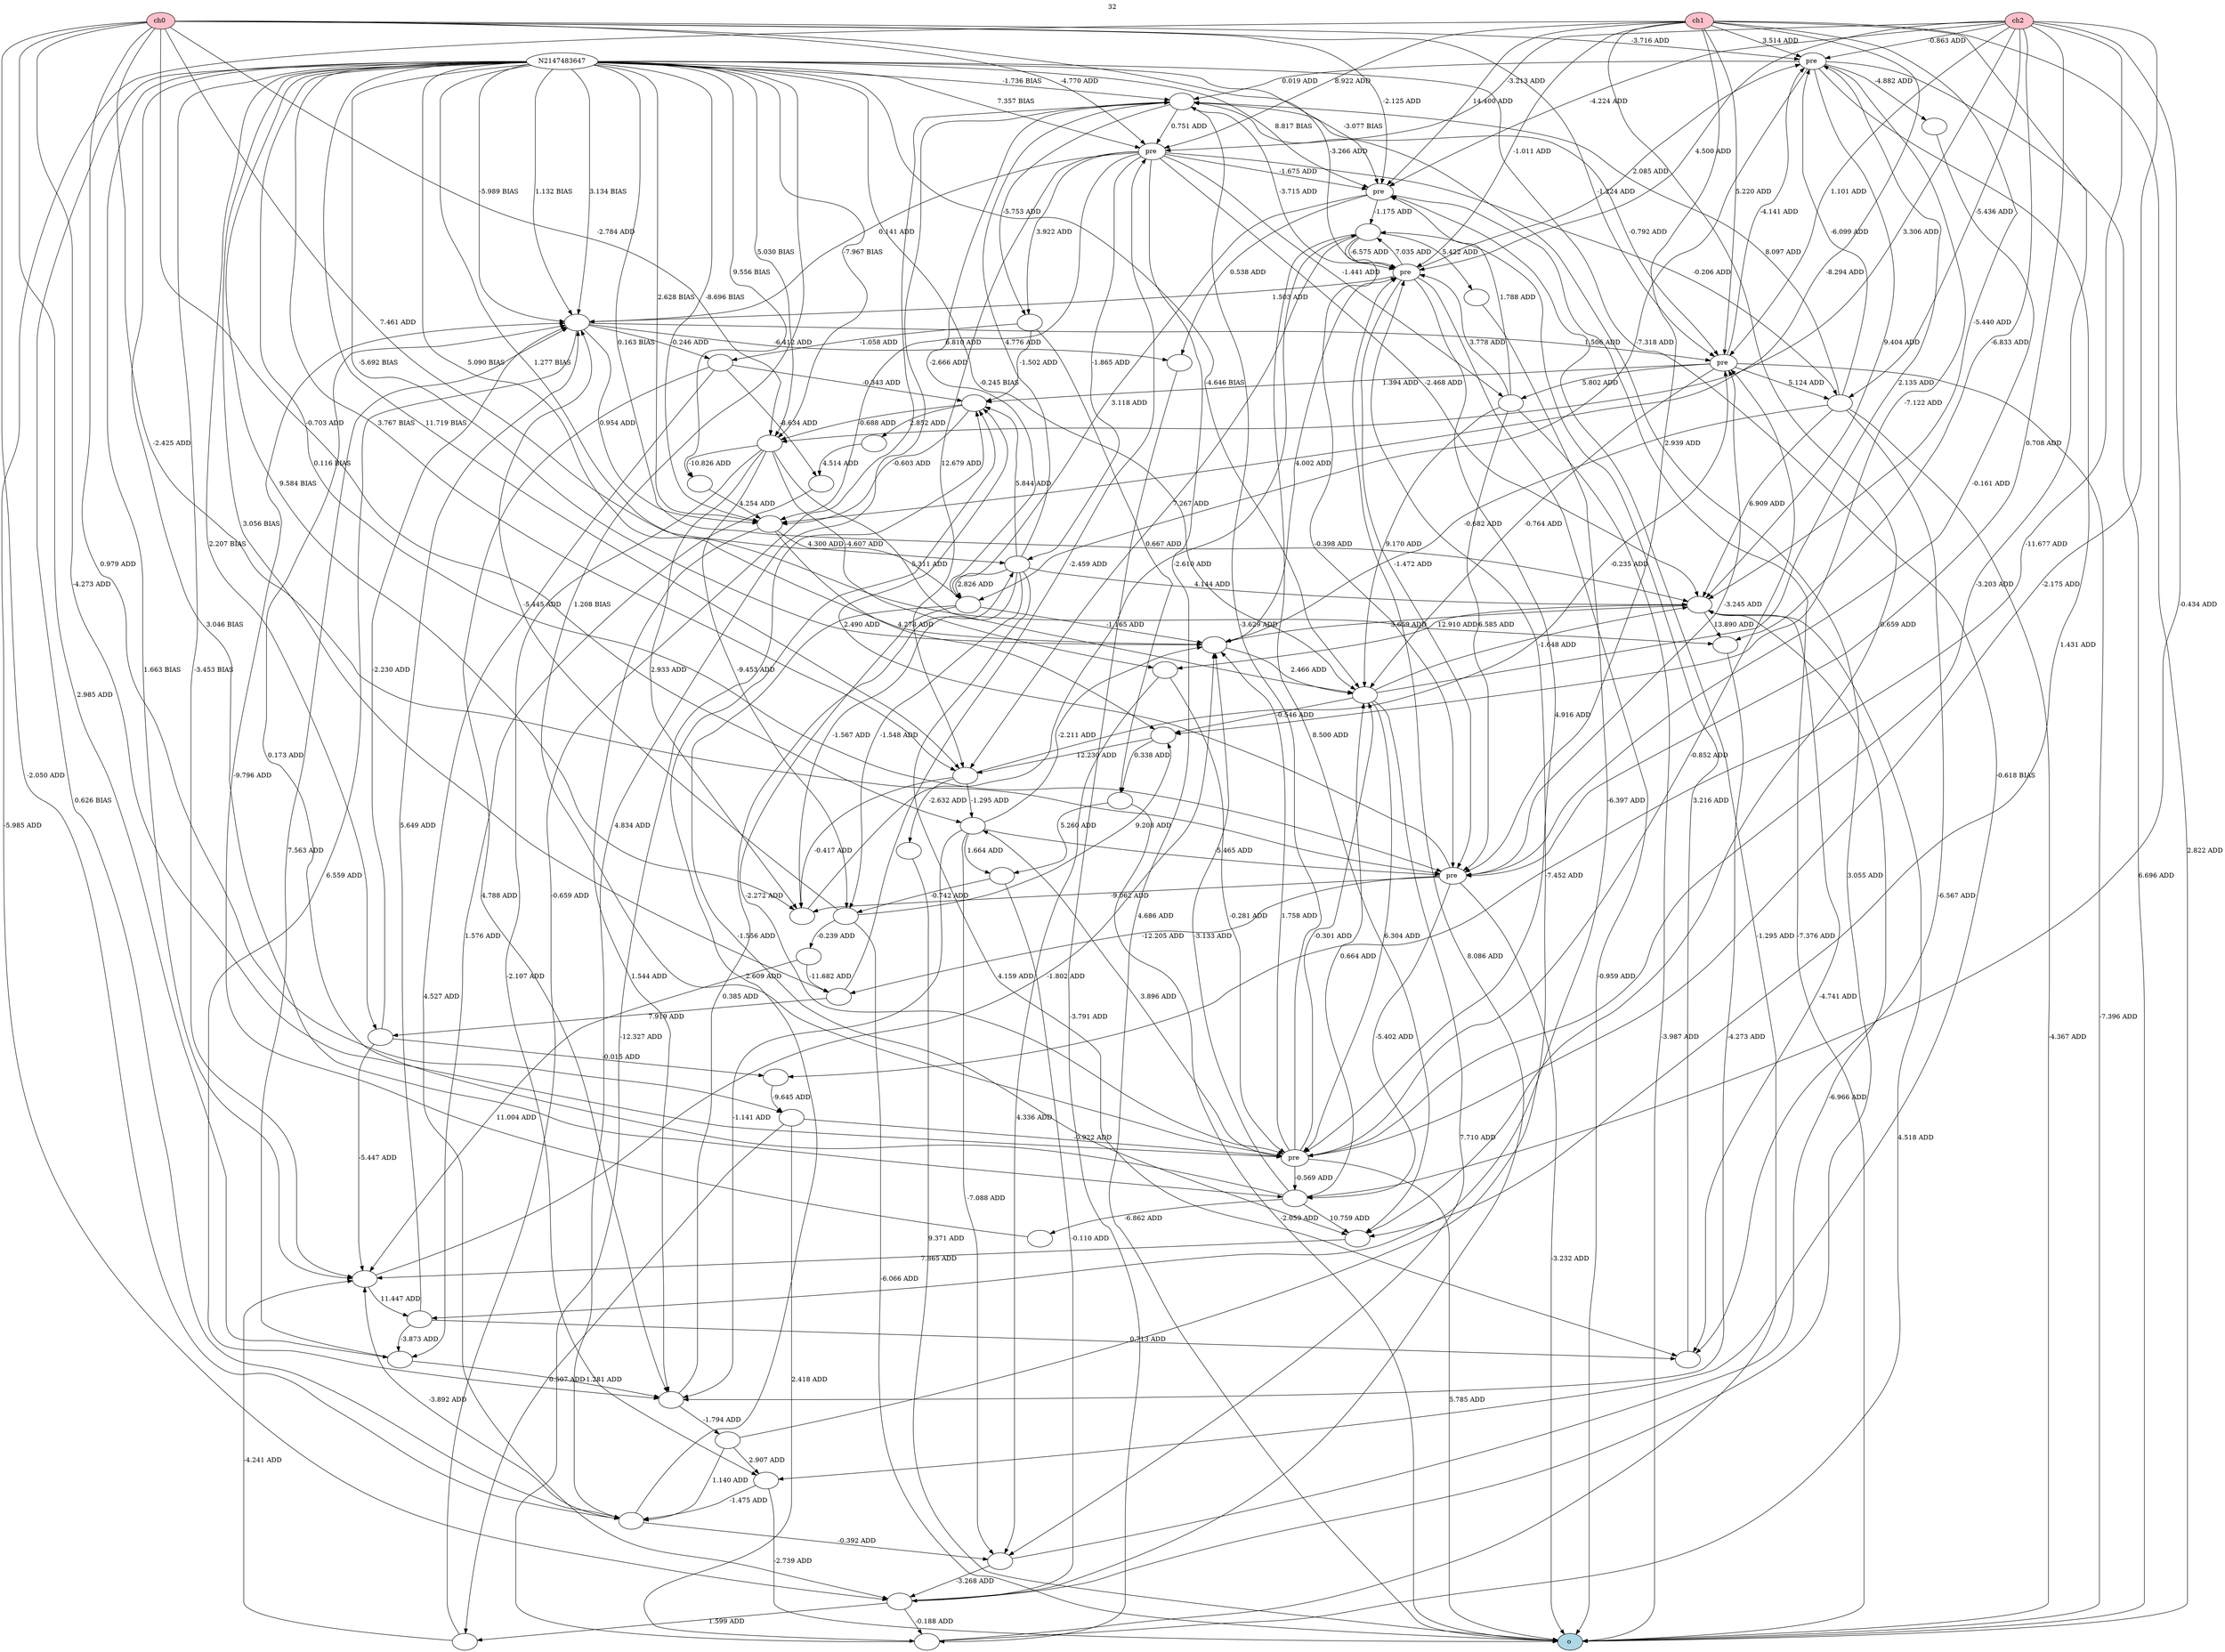 digraph g {
graph [overlap="false"];
N251372 -> N251365 [label="-3.716 ADD"];
N251372 -> N251366 [label="-4.770 ADD"];
N251372 -> N251369 [label="-4.273 ADD"];
N251372 -> N251371 [label="-1.224 ADD"];
N251372 -> N251368 [label="-2.125 ADD"];
N251372 -> N251370 [label="-3.266 ADD"];
N251372 -> N251367 [label="-2.425 ADD"];
N251373 -> N251365 [label="-0.863 ADD"];
N251373 -> N251366 [label="-3.213 ADD"];
N251373 -> N251369 [label="-2.175 ADD"];
N251373 -> N251371 [label="1.101 ADD"];
N251373 -> N251368 [label="-4.224 ADD"];
N251373 -> N251370 [label="4.500 ADD"];
N251373 -> N251367 [label="0.708 ADD"];
N251374 -> N251365 [label="3.514 ADD"];
N251374 -> N251366 [label="8.922 ADD"];
N251374 -> N251369 [label="-3.203 ADD"];
N251374 -> N251371 [label="5.220 ADD"];
N251374 -> N251368 [label="14.400 ADD"];
N251374 -> N251370 [label="-1.011 ADD"];
N251374 -> N251367 [label="2.939 ADD"];
N251365 -> N251375 [label="6.696 ADD"];
N251366 -> N251375 [label="4.686 ADD"];
N251369 -> N251375 [label="5.785 ADD"];
N251371 -> N251375 [label="-7.396 ADD"];
N251368 -> N251375 [label="-7.376 ADD"];
N251370 -> N251375 [label="-0.959 ADD"];
N251367 -> N251375 [label="-3.232 ADD"];
N251367 -> N251371 [label="-3.245 ADD"];
N251366 -> N252250 [label="-0.206 ADD"];
N252250 -> N251365 [label="-6.099 ADD"];
N251369 -> N253476 [label="-0.301 ADD"];
N253476 -> N251369 [label="6.304 ADD"];
N251369 -> N251371 [label="-0.852 ADD"];
N251373 -> N252250 [label="-5.436 ADD"];
N251366 -> N257680 [label="-1.441 ADD"];
N257680 -> N251375 [label="-3.987 ADD"];
N251371 -> N252250 [label="5.124 ADD"];
N257680 -> N253476 [label="9.170 ADD"];
N2147483647 -> N251366 [label="7.357 BIAS"];
N251366 -> N251368 [label="-1.675 ADD"];
N251370 -> N258861 [label="1.503 ADD"];
N258861 -> N251371 [label="1.506 ADD"];
N251369 -> N259417 [label="1.758 ADD"];
N259417 -> N251370 [label="4.002 ADD"];
N2147483647 -> N251368 [label="-3.077 BIAS"];
N252250 -> N259417 [label="-0.682 ADD"];
N251371 -> N257680 [label="5.802 ADD"];
N251370 -> N251369 [label="4.916 ADD"];
N251370 -> N251367 [label="-1.472 ADD"];
N251374 -> N251375 [label="2.822 ADD"];
N251371 -> N251365 [label="-4.141 ADD"];
N2147483647 -> N251367 [label="0.116 BIAS"];
N259417 -> N253476 [label="2.466 ADD"];
N251366 -> N258861 [label="0.141 ADD"];
N251371 -> N253476 [label="-0.764 ADD"];
N2147483647 -> N259417 [label="5.090 BIAS"];
N257680 -> N251367 [label="6.585 ADD"];
N2147483647 -> N251369 [label="1.208 BIAS"];
N251370 -> N251365 [label="2.085 ADD"];
N2147483647 -> N253476 [label="-0.245 BIAS"];
N2147483647 -> N253476 [label="-4.646 BIAS"];
N2147483647 -> N258861 [label="3.134 BIAS"];
N252250 -> N275649 [label="8.097 ADD"];
N275649 -> N251366 [label="0.751 ADD"];
N251366 -> N278367 [label="-2.468 ADD"];
N278367 -> N259417 [label="3.659 ADD"];
N251374 -> N278744 [label="-5.985 ADD"];
N278744 -> N275649 [label="3.055 ADD"];
N252250 -> N251375 [label="-4.367 ADD"];
N251370 -> N280204 [label="7.035 ADD"];
N280204 -> N251370 [label="-6.575 ADD"];
N278744 -> N280208 [label="-0.188 ADD"];
N280208 -> N251368 [label="-1.295 ADD"];
N251372 -> N282771 [label="7.461 ADD"];
N282771 -> N259417 [label="-1.165 ADD"];
N257680 -> N251370 [label="3.778 ADD"];
N2147483647 -> N258861 [label="-5.989 BIAS"];
N251365 -> N282771 [label="-7.318 ADD"];
N2147483647 -> N275649 [label="-1.736 BIAS"];
N251372 -> N285974 [label="-0.703 ADD"];
N285974 -> N259417 [label="-2.211 ADD"];
N282771 -> N275649 [label="-2.666 ADD"];
N251374 -> N278367 [label="-5.440 ADD"];
N251367 -> N287992 [label="-12.205 ADD"];
N287992 -> N251366 [label="-2.459 ADD"];
N282771 -> N251369 [label="-2.272 ADD"];
N251366 -> N290156 [label="12.679 ADD"];
N290156 -> N251371 [label="-0.235 ADD"];
N278744 -> N295671 [label="1.599 ADD"];
N295671 -> N275649 [label="-0.659 ADD"];
N290156 -> N297257 [label="-0.417 ADD"];
N297257 -> N280204 [label="-2.610 ADD"];
N280204 -> N290156 [label="7.267 ADD"];
N280208 -> N278367 [label="4.518 ADD"];
N2147483647 -> N258861 [label="1.132 BIAS"];
N285974 -> N251367 [label="-5.465 ADD"];
N251369 -> N285974 [label="3.896 ADD"];
N251366 -> N306413 [label="-1.865 ADD"];
N306413 -> N275649 [label="4.776 ADD"];
N251365 -> N278367 [label="9.404 ADD"];
N257680 -> N251368 [label="1.788 ADD"];
N253476 -> N251365 [label="2.135 ADD"];
N251373 -> N310464 [label="-0.434 ADD"];
N310464 -> N258861 [label="0.173 ADD"];
N306413 -> N278367 [label="4.144 ADD"];
N285974 -> N311338 [label="-7.088 ADD"];
N311338 -> N278744 [label="-3.268 ADD"];
N2147483647 -> N278367 [label="0.163 BIAS"];
N290156 -> N285974 [label="-1.295 ADD"];
N251372 -> N319086 [label="-2.050 ADD"];
N319086 -> N311338 [label="-0.392 ADD"];
N295671 -> N319879 [label="-4.241 ADD"];
N319879 -> N259417 [label="-1.802 ADD"];
N258861 -> N322386 [label="0.954 ADD"];
N322386 -> N306413 [label="4.300 ADD"];
N253476 -> N278367 [label="-1.648 ADD"];
N2147483647 -> N287992 [label="3.056 BIAS"];
N251366 -> N322386 [label="6.810 ADD"];
N251368 -> N280204 [label="-1.175 ADD"];
N287992 -> N330347 [label="7.919 ADD"];
N330347 -> N258861 [label="-2.230 ADD"];
N306413 -> N331148 [label="-1.548 ADD"];
N331148 -> N258861 [label="-5.445 ADD"];
N2147483647 -> N310464 [label="3.046 BIAS"];
N275649 -> N251371 [label="-0.792 ADD"];
N251368 -> N335385 [label="0.538 ADD"];
N335385 -> N280208 [label="-3.791 ADD"];
N252250 -> N339815 [label="-6.567 ADD"];
N339815 -> N280204 [label="3.216 ADD"];
N253476 -> N311338 [label="7.710 ADD"];
N2147483647 -> N319879 [label="-3.453 BIAS"];
N251367 -> N354355 [label="2.490 ADD"];
N354355 -> N322386 [label="-0.603 ADD"];
N282771 -> N354358 [label="-1.556 ADD"];
N354358 -> N319879 [label="7.865 ADD"];
N322386 -> N354359 [label="1.544 ADD"];
N354359 -> N306413 [label="0.385 ADD"];
N251373 -> N355511 [label="-6.833 ADD"];
N355511 -> N354359 [label="-4.273 ADD"];
N251371 -> N354355 [label="1.394 ADD"];
N354359 -> N357019 [label="-1.794 ADD"];
N357019 -> N319086 [label="1.140 ADD"];
N275649 -> N357882 [label="-5.753 ADD"];
N357882 -> N354355 [label="-1.502 ADD"];
N2147483647 -> N251368 [label="8.817 BIAS"];
N251367 -> N297257 [label="-9.062 ADD"];
N310464 -> N354358 [label="10.759 ADD"];
N258861 -> N335385 [label="-6.412 ADD"];
N280204 -> N251367 [label="-0.398 ADD"];
N258861 -> N354359 [label="6.559 ADD"];
N319879 -> N361866 [label="11.447 ADD"];
N361866 -> N258861 [label="5.649 ADD"];
N251369 -> N310464 [label="-0.569 ADD"];
N278744 -> N251370 [label="8.086 ADD"];
N251365 -> N275649 [label="0.019 ADD"];
N285974 -> N365933 [label="1.664 ADD"];
N365933 -> N331148 [label="-0.742 ADD"];
N330347 -> N319879 [label="-5.447 ADD"];
N258861 -> N367615 [label="-0.246 ADD"];
N367615 -> N278744 [label="4.527 ADD"];
N251367 -> N310464 [label="-5.402 ADD"];
N251374 -> N322386 [label="-8.294 ADD"];
N278367 -> N368871 [label="12.910 ADD"];
N368871 -> N311338 [label="4.336 ADD"];
N331148 -> N369810 [label="-0.239 ADD"];
N369810 -> N319879 [label="11.004 ADD"];
N2147483647 -> N319879 [label="1.663 BIAS"];
N251372 -> N373040 [label="0.979 ADD"];
N373040 -> N295671 [label="0.507 ADD"];
N357019 -> N374241 [label="2.907 ADD"];
N374241 -> N251375 [label="-2.739 ADD"];
N365933 -> N278744 [label="-0.110 ADD"];
N278367 -> N339815 [label="-4.741 ADD"];
N357019 -> N251370 [label="-7.452 ADD"];
N357882 -> N367615 [label="-1.058 ADD"];
N2147483647 -> N297257 [label="9.584 BIAS"];
N367615 -> N354359 [label="4.788 ADD"];
N2147483647 -> N374241 [label="-0.618 BIAS"];
N2147483647 -> N322386 [label="2.628 BIAS"];
N311338 -> N278367 [label="-6.966 ADD"];
N251373 -> N395466 [label="3.306 ADD"];
N395466 -> N368871 [label="-4.607 ADD"];
N319086 -> N354355 [label="2.609 ADD"];
N2147483647 -> N259417 [label="-5.692 BIAS"];
N331148 -> N251375 [label="-6.066 ADD"];
N251368 -> N282771 [label="3.118 ADD"];
N2147483647 -> N355511 [label="1.277 BIAS"];
N306413 -> N282771 [label="2.826 ADD"];
N251365 -> N409039 [label="-4.882 ADD"];
N409039 -> N251367 [label="-0.161 ADD"];
N251372 -> N409040 [label="2.985 ADD"];
N409040 -> N354359 [label="-1.281 ADD"];
N395466 -> N253476 [label="5.311 ADD"];
N395466 -> N374241 [label="-2.107 ADD"];
N395466 -> N423191 [label="-10.826 ADD"];
N423191 -> N322386 [label="4.254 ADD"];
N2147483647 -> N395466 [label="5.030 BIAS"];
N2147483647 -> N290156 [label="3.767 BIAS"];
N2147483647 -> N423191 [label="9.556 BIAS"];
N319086 -> N275649 [label="4.834 ADD"];
N306413 -> N339815 [label="4.159 ADD"];
N367615 -> N437431 [label="-8.634 ADD"];
N437431 -> N409040 [label="1.576 ADD"];
N367615 -> N354355 [label="-0.343 ADD"];
N395466 -> N297257 [label="2.933 ADD"];
N373040 -> N280208 [label="2.418 ADD"];
N2147483647 -> N290156 [label="11.719 BIAS"];
N357882 -> N450893 [label="0.667 ADD"];
N450893 -> N365933 [label="5.260 ADD"];
N310464 -> N259417 [label="-3.133 ADD"];
N361866 -> N409040 [label="-3.873 ADD"];
N285974 -> N354359 [label="-1.141 ADD"];
N361866 -> N339815 [label="0.713 ADD"];
N253476 -> N457294 [label="-0.546 ADD"];
N457294 -> N290156 [label="12.230 ADD"];
N310464 -> N458730 [label="-6.862 ADD"];
N458730 -> N258861 [label="-9.796 ADD"];
N368871 -> N251369 [label="-0.281 ADD"];
N374241 -> N319086 [label="-1.475 ADD"];
N306413 -> N297257 [label="-1.567 ADD"];
N457294 -> N450893 [label="0.338 ADD"];
N322386 -> N457294 [label="4.278 ADD"];
N251366 -> N357882 [label="3.922 ADD"];
N251369 -> N275649 [label="-3.629 ADD"];
N251372 -> N395466 [label="-2.784 ADD"];
N354355 -> N395466 [label="-0.688 ADD"];
N2147483647 -> N319086 [label="0.626 BIAS"];
N310464 -> N253476 [label="0.664 ADD"];
N450893 -> N251375 [label="-2.059 ADD"];
N280204 -> N354358 [label="8.500 ADD"];
N354355 -> N480940 [label="2.852 ADD"];
N480940 -> N437431 [label="4.514 ADD"];
N251365 -> N457294 [label="-7.122 ADD"];
N369810 -> N287992 [label="-11.682 ADD"];
N409040 -> N258861 [label="7.563 ADD"];
N2147483647 -> N395466 [label="-7.967 BIAS"];
N252250 -> N278367 [label="6.909 ADD"];
N280208 -> N354355 [label="-12.327 ADD"];
N251374 -> N354358 [label="0.659 ADD"];
N330347 -> N494741 [label="-0.015 ADD"];
N494741 -> N373040 [label="-9.645 ADD"];
N251365 -> N354358 [label="1.431 ADD"];
N2147483647 -> N322386 [label="-8.696 BIAS"];
N251373 -> N494741 [label="-11.677 ADD"];
N331148 -> N457294 [label="9.208 ADD"];
N319086 -> N319879 [label="-3.892 ADD"];
N278367 -> N355511 [label="13.890 ADD"];
N2147483647 -> N330347 [label="2.207 BIAS"];
N275649 -> N251370 [label="-3.715 ADD"];
N306413 -> N354355 [label="5.844 ADD"];
N373040 -> N251369 [label="-0.922 ADD"];
N290156 -> N509121 [label="-2.632 ADD"];
N509121 -> N251375 [label="9.371 ADD"];
N280204 -> N509122 [label="5.422 ADD"];
N509122 -> N361866 [label="-6.397 ADD"];
N395466 -> N331148 [label="-9.453 ADD"];
N251365 [label="pre ",fillcolor="white",style="filled"];
N251366 [label="pre ",fillcolor="white",style="filled"];
N251367 [label="pre ",fillcolor="white",style="filled"];
N251368 [label="pre ",fillcolor="white",style="filled"];
N251369 [label="pre ",fillcolor="white",style="filled"];
N251370 [label="pre ",fillcolor="white",style="filled"];
N251371 [label="pre ",fillcolor="white",style="filled"];
N251372 [label="ch0 ",fillcolor="pink",style="filled"];
N251373 [label="ch2 ",fillcolor="pink",style="filled"];
N251374 [label="ch1 ",fillcolor="pink",style="filled"];
N251375 [label="o ",fillcolor="lightblue",style="filled"];
N252250 [label=" ",fillcolor="white",style="filled"];
N253476 [label=" ",fillcolor="white",style="filled"];
N257680 [label=" ",fillcolor="white",style="filled"];
N258861 [label=" ",fillcolor="white",style="filled"];
N259417 [label=" ",fillcolor="white",style="filled"];
N275649 [label=" ",fillcolor="white",style="filled"];
N278367 [label=" ",fillcolor="white",style="filled"];
N278744 [label=" ",fillcolor="white",style="filled"];
N280204 [label=" ",fillcolor="white",style="filled"];
N280208 [label=" ",fillcolor="white",style="filled"];
N282771 [label=" ",fillcolor="white",style="filled"];
N285974 [label=" ",fillcolor="white",style="filled"];
N287992 [label=" ",fillcolor="white",style="filled"];
N290156 [label=" ",fillcolor="white",style="filled"];
N295671 [label=" ",fillcolor="white",style="filled"];
N297257 [label=" ",fillcolor="white",style="filled"];
N306413 [label=" ",fillcolor="white",style="filled"];
N310464 [label=" ",fillcolor="white",style="filled"];
N311338 [label=" ",fillcolor="white",style="filled"];
N319086 [label=" ",fillcolor="white",style="filled"];
N319879 [label=" ",fillcolor="white",style="filled"];
N322386 [label=" ",fillcolor="white",style="filled"];
N330347 [label=" ",fillcolor="white",style="filled"];
N331148 [label=" ",fillcolor="white",style="filled"];
N335385 [label=" ",fillcolor="white",style="filled"];
N339815 [label=" ",fillcolor="white",style="filled"];
N354355 [label=" ",fillcolor="white",style="filled"];
N354358 [label=" ",fillcolor="white",style="filled"];
N354359 [label=" ",fillcolor="white",style="filled"];
N355511 [label=" ",fillcolor="white",style="filled"];
N357019 [label=" ",fillcolor="white",style="filled"];
N357882 [label=" ",fillcolor="white",style="filled"];
N361866 [label=" ",fillcolor="white",style="filled"];
N365933 [label=" ",fillcolor="white",style="filled"];
N367615 [label=" ",fillcolor="white",style="filled"];
N368871 [label=" ",fillcolor="white",style="filled"];
N369810 [label=" ",fillcolor="white",style="filled"];
N373040 [label=" ",fillcolor="white",style="filled"];
N374241 [label=" ",fillcolor="white",style="filled"];
N395466 [label=" ",fillcolor="white",style="filled"];
N409039 [label=" ",fillcolor="white",style="filled"];
N409040 [label=" ",fillcolor="white",style="filled"];
N423191 [label=" ",fillcolor="white",style="filled"];
N437431 [label=" ",fillcolor="white",style="filled"];
N450893 [label=" ",fillcolor="white",style="filled"];
N457294 [label=" ",fillcolor="white",style="filled"];
N458730 [label=" ",fillcolor="white",style="filled"];
N480940 [label=" ",fillcolor="white",style="filled"];
N494741 [label=" ",fillcolor="white",style="filled"];
N509121 [label=" ",fillcolor="white",style="filled"];
N509122 [label=" ",fillcolor="white",style="filled"];
{rank=min; N251372; N251373; N251374; }
{rank=max; N251375; }
labelloc="t"
label="32"
}

